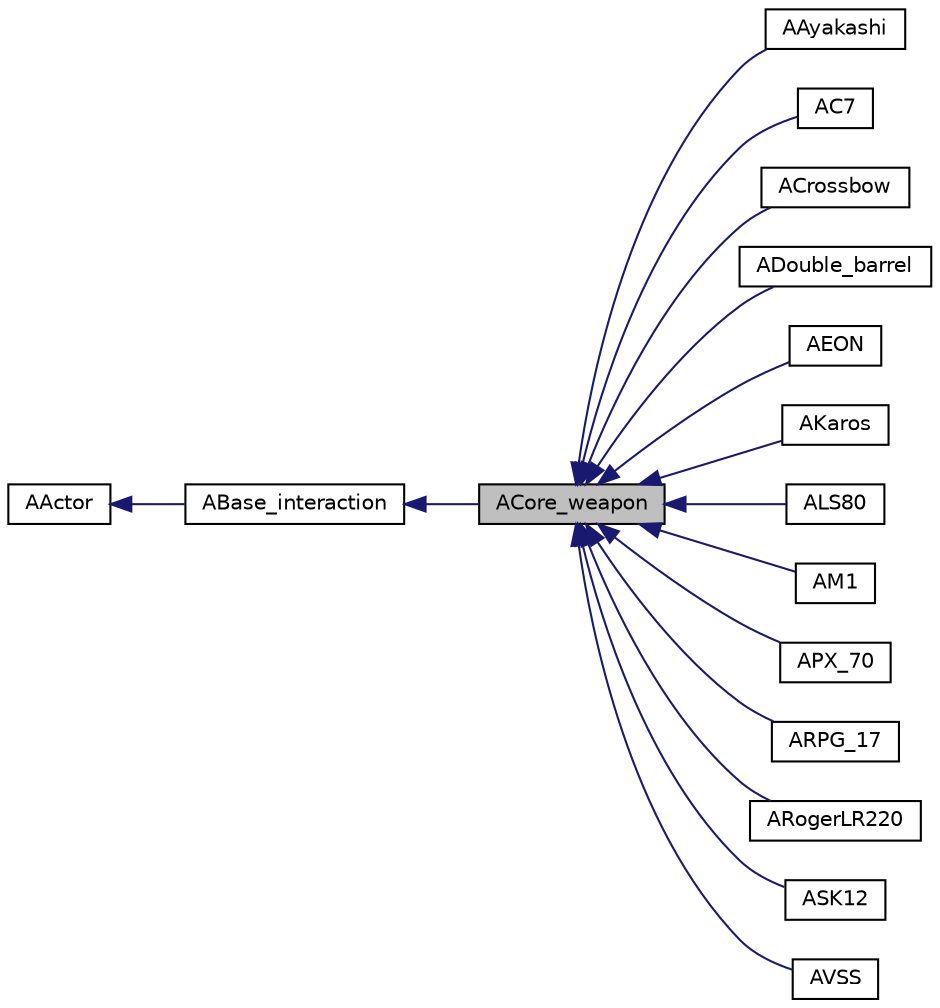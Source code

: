 digraph "ACore_weapon"
{
 // LATEX_PDF_SIZE
  edge [fontname="Helvetica",fontsize="10",labelfontname="Helvetica",labelfontsize="10"];
  node [fontname="Helvetica",fontsize="10",shape=record];
  rankdir="LR";
  Node1 [label="ACore_weapon",height=0.2,width=0.4,color="black", fillcolor="grey75", style="filled", fontcolor="black",tooltip=" "];
  Node2 -> Node1 [dir="back",color="midnightblue",fontsize="10",style="solid",fontname="Helvetica"];
  Node2 [label="ABase_interaction",height=0.2,width=0.4,color="black", fillcolor="white", style="filled",URL="$class_a_base__interaction.html",tooltip=" "];
  Node3 -> Node2 [dir="back",color="midnightblue",fontsize="10",style="solid",fontname="Helvetica"];
  Node3 [label="AActor",height=0.2,width=0.4,color="black", fillcolor="white", style="filled",tooltip=" "];
  Node1 -> Node4 [dir="back",color="midnightblue",fontsize="10",style="solid",fontname="Helvetica"];
  Node4 [label="AAyakashi",height=0.2,width=0.4,color="black", fillcolor="white", style="filled",URL="$class_a_ayakashi.html",tooltip=" "];
  Node1 -> Node5 [dir="back",color="midnightblue",fontsize="10",style="solid",fontname="Helvetica"];
  Node5 [label="AC7",height=0.2,width=0.4,color="black", fillcolor="white", style="filled",URL="$class_a_c7.html",tooltip=" "];
  Node1 -> Node6 [dir="back",color="midnightblue",fontsize="10",style="solid",fontname="Helvetica"];
  Node6 [label="ACrossbow",height=0.2,width=0.4,color="black", fillcolor="white", style="filled",URL="$class_a_crossbow.html",tooltip=" "];
  Node1 -> Node7 [dir="back",color="midnightblue",fontsize="10",style="solid",fontname="Helvetica"];
  Node7 [label="ADouble_barrel",height=0.2,width=0.4,color="black", fillcolor="white", style="filled",URL="$class_a_double__barrel.html",tooltip=" "];
  Node1 -> Node8 [dir="back",color="midnightblue",fontsize="10",style="solid",fontname="Helvetica"];
  Node8 [label="AEON",height=0.2,width=0.4,color="black", fillcolor="white", style="filled",URL="$class_a_e_o_n.html",tooltip=" "];
  Node1 -> Node9 [dir="back",color="midnightblue",fontsize="10",style="solid",fontname="Helvetica"];
  Node9 [label="AKaros",height=0.2,width=0.4,color="black", fillcolor="white", style="filled",URL="$class_a_karos.html",tooltip=" "];
  Node1 -> Node10 [dir="back",color="midnightblue",fontsize="10",style="solid",fontname="Helvetica"];
  Node10 [label="ALS80",height=0.2,width=0.4,color="black", fillcolor="white", style="filled",URL="$class_a_l_s80.html",tooltip=" "];
  Node1 -> Node11 [dir="back",color="midnightblue",fontsize="10",style="solid",fontname="Helvetica"];
  Node11 [label="AM1",height=0.2,width=0.4,color="black", fillcolor="white", style="filled",URL="$class_a_m1.html",tooltip=" "];
  Node1 -> Node12 [dir="back",color="midnightblue",fontsize="10",style="solid",fontname="Helvetica"];
  Node12 [label="APX_70",height=0.2,width=0.4,color="black", fillcolor="white", style="filled",URL="$class_a_p_x__70.html",tooltip=" "];
  Node1 -> Node13 [dir="back",color="midnightblue",fontsize="10",style="solid",fontname="Helvetica"];
  Node13 [label="ARPG_17",height=0.2,width=0.4,color="black", fillcolor="white", style="filled",URL="$class_a_r_p_g__17.html",tooltip=" "];
  Node1 -> Node14 [dir="back",color="midnightblue",fontsize="10",style="solid",fontname="Helvetica"];
  Node14 [label="ARogerLR220",height=0.2,width=0.4,color="black", fillcolor="white", style="filled",URL="$class_a_roger_l_r220.html",tooltip=" "];
  Node1 -> Node15 [dir="back",color="midnightblue",fontsize="10",style="solid",fontname="Helvetica"];
  Node15 [label="ASK12",height=0.2,width=0.4,color="black", fillcolor="white", style="filled",URL="$class_a_s_k12.html",tooltip=" "];
  Node1 -> Node16 [dir="back",color="midnightblue",fontsize="10",style="solid",fontname="Helvetica"];
  Node16 [label="AVSS",height=0.2,width=0.4,color="black", fillcolor="white", style="filled",URL="$class_a_v_s_s.html",tooltip=" "];
}
